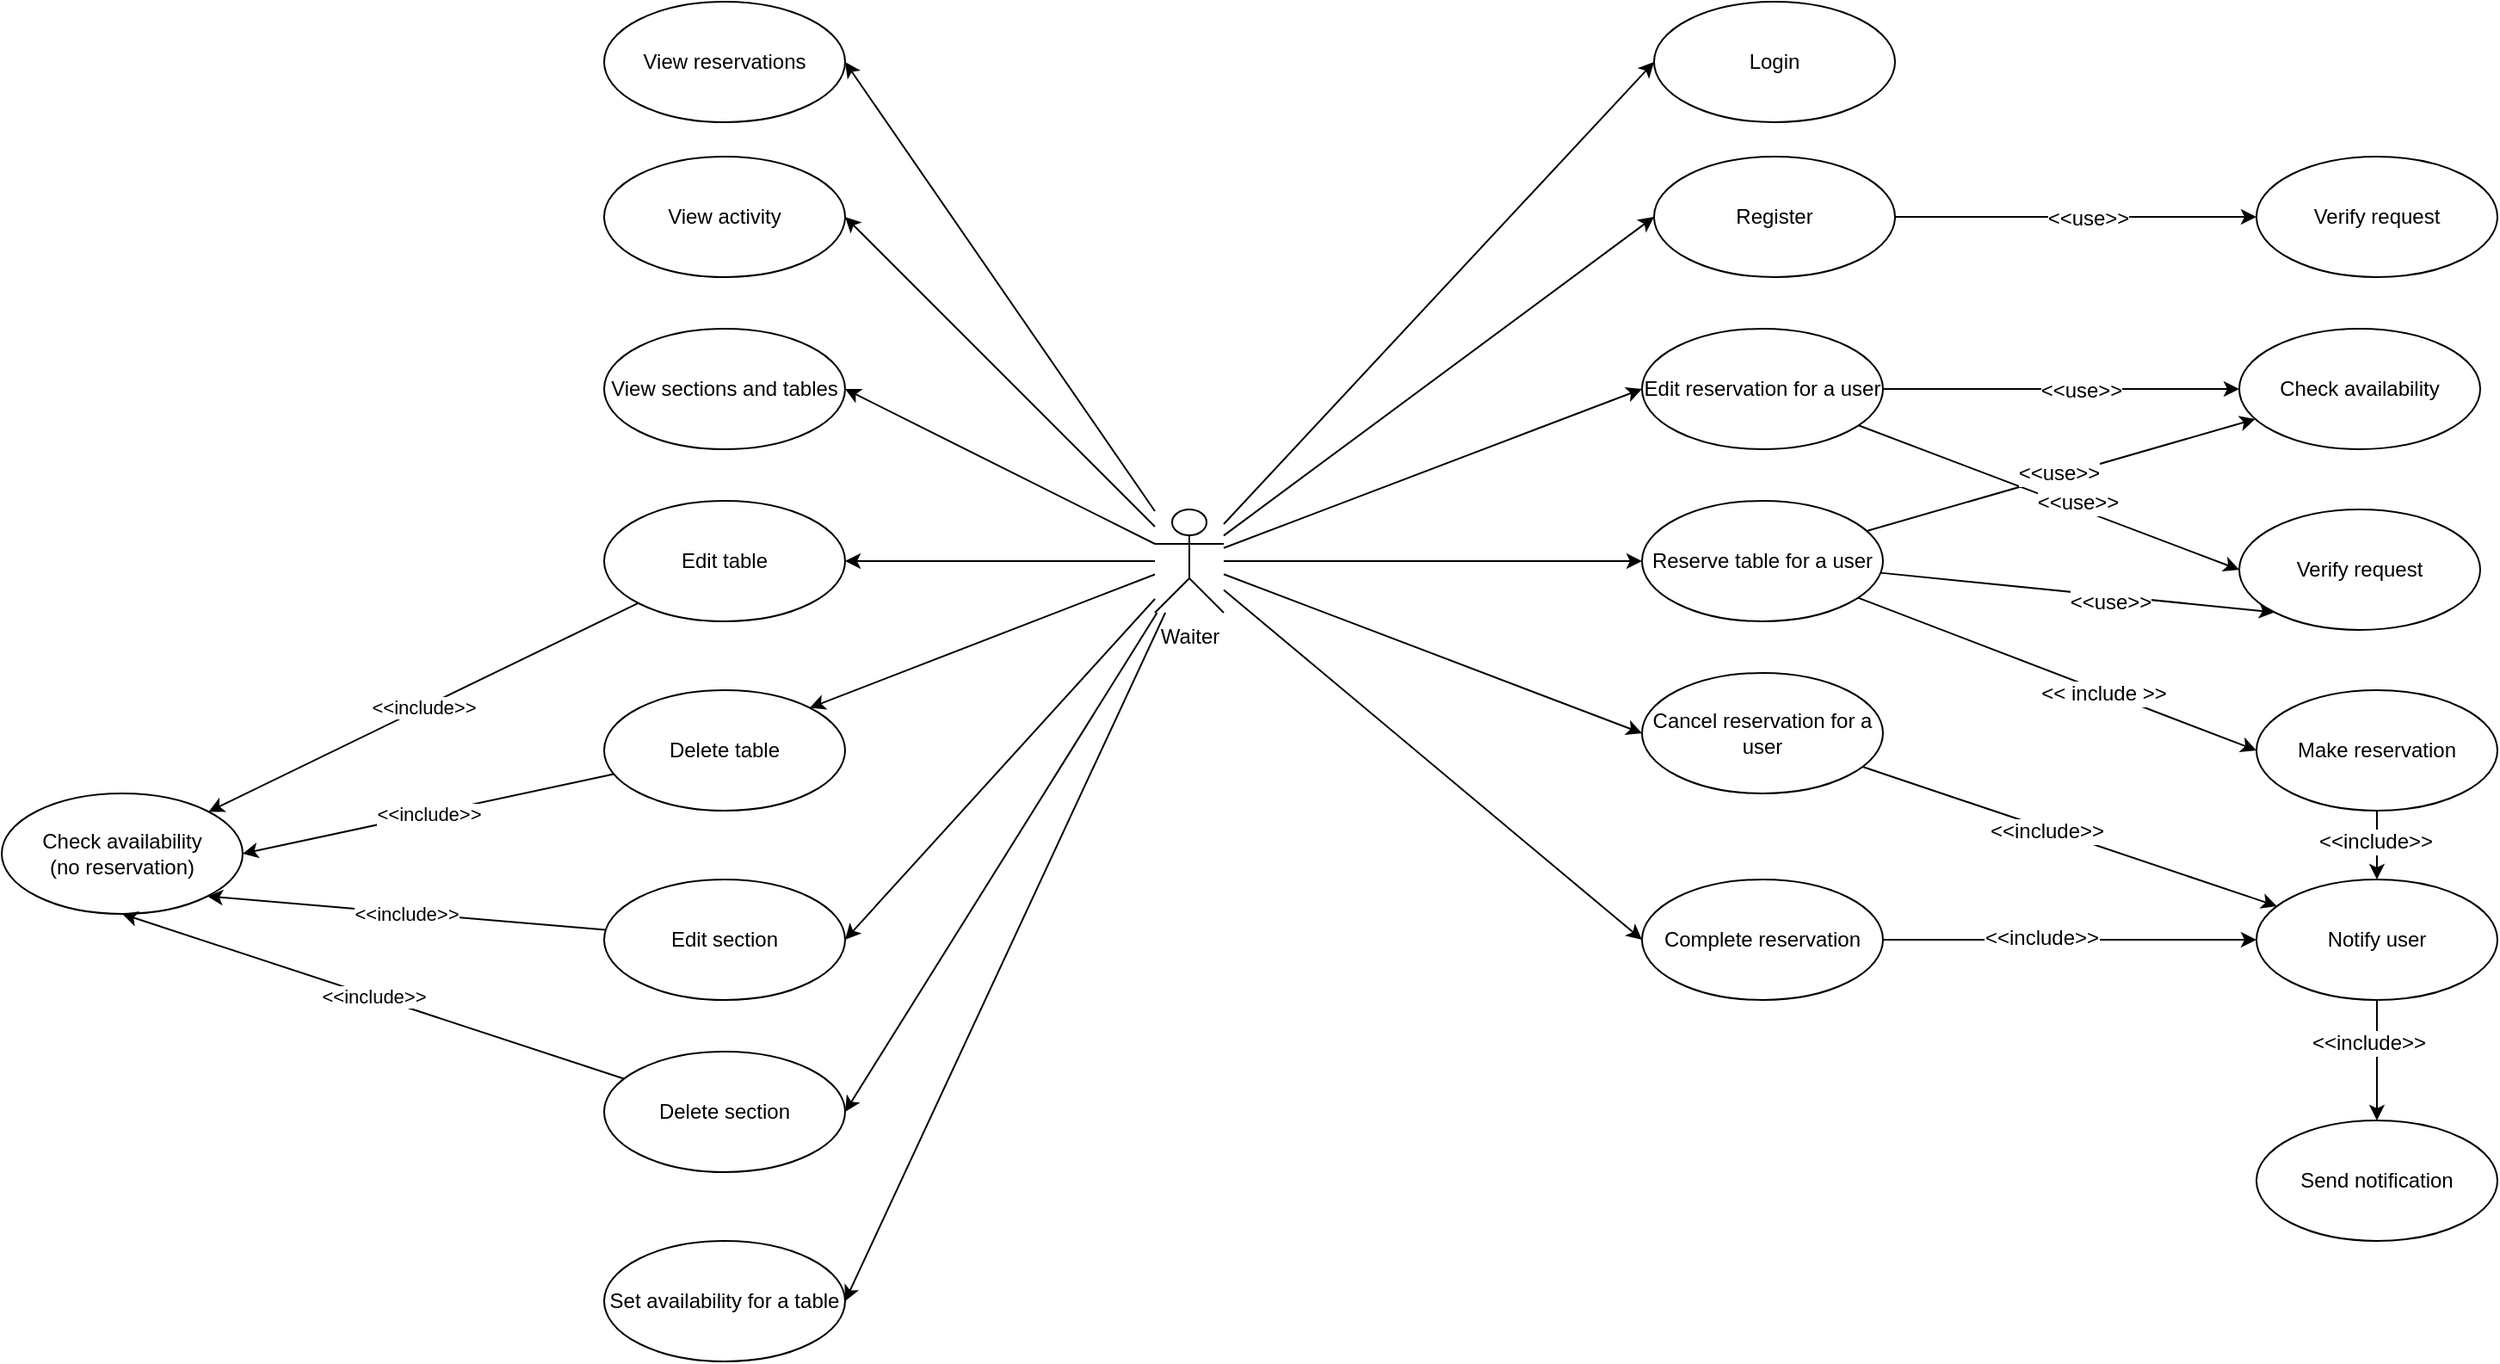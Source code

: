 <mxfile version="12.6.4" type="device"><diagram id="JzRp_RlkMGCeSG8kKCLW" name="Page-1"><mxGraphModel dx="3574" dy="1608" grid="1" gridSize="10" guides="1" tooltips="1" connect="1" arrows="1" fold="1" page="1" pageScale="1" pageWidth="827" pageHeight="1169" math="0" shadow="0"><root><mxCell id="0"/><mxCell id="1" parent="0"/><mxCell id="Fytd9oMzWkW3_6nLQNyQ-1" style="rounded=0;orthogonalLoop=1;jettySize=auto;html=1;entryX=1;entryY=0.5;entryDx=0;entryDy=0;" edge="1" parent="1" source="Fytd9oMzWkW3_6nLQNyQ-9" target="Fytd9oMzWkW3_6nLQNyQ-10"><mxGeometry relative="1" as="geometry"/></mxCell><mxCell id="Fytd9oMzWkW3_6nLQNyQ-2" style="rounded=0;orthogonalLoop=1;jettySize=auto;html=1;entryX=0;entryY=0.5;entryDx=0;entryDy=0;" edge="1" parent="1" source="Fytd9oMzWkW3_6nLQNyQ-9" target="Fytd9oMzWkW3_6nLQNyQ-15"><mxGeometry relative="1" as="geometry"/></mxCell><mxCell id="Fytd9oMzWkW3_6nLQNyQ-3" style="edgeStyle=none;rounded=0;orthogonalLoop=1;jettySize=auto;html=1;entryX=0;entryY=0.5;entryDx=0;entryDy=0;" edge="1" parent="1" source="Fytd9oMzWkW3_6nLQNyQ-9" target="Fytd9oMzWkW3_6nLQNyQ-37"><mxGeometry relative="1" as="geometry"/></mxCell><mxCell id="Fytd9oMzWkW3_6nLQNyQ-4" style="edgeStyle=none;rounded=0;orthogonalLoop=1;jettySize=auto;html=1;entryX=0;entryY=0.5;entryDx=0;entryDy=0;" edge="1" parent="1" source="Fytd9oMzWkW3_6nLQNyQ-9" target="Fytd9oMzWkW3_6nLQNyQ-34"><mxGeometry relative="1" as="geometry"/></mxCell><mxCell id="Fytd9oMzWkW3_6nLQNyQ-5" style="edgeStyle=none;rounded=0;orthogonalLoop=1;jettySize=auto;html=1;entryX=0;entryY=0.5;entryDx=0;entryDy=0;" edge="1" parent="1" source="Fytd9oMzWkW3_6nLQNyQ-9" target="Fytd9oMzWkW3_6nLQNyQ-28"><mxGeometry relative="1" as="geometry"/></mxCell><mxCell id="Fytd9oMzWkW3_6nLQNyQ-6" style="edgeStyle=none;rounded=0;orthogonalLoop=1;jettySize=auto;html=1;entryX=0;entryY=0.5;entryDx=0;entryDy=0;" edge="1" parent="1" source="Fytd9oMzWkW3_6nLQNyQ-9" target="Fytd9oMzWkW3_6nLQNyQ-20"><mxGeometry relative="1" as="geometry"/></mxCell><mxCell id="Fytd9oMzWkW3_6nLQNyQ-7" style="edgeStyle=none;rounded=0;orthogonalLoop=1;jettySize=auto;html=1;entryX=1;entryY=0.5;entryDx=0;entryDy=0;" edge="1" parent="1" source="Fytd9oMzWkW3_6nLQNyQ-9" target="Fytd9oMzWkW3_6nLQNyQ-17"><mxGeometry relative="1" as="geometry"/></mxCell><mxCell id="Fytd9oMzWkW3_6nLQNyQ-8" style="edgeStyle=none;rounded=0;orthogonalLoop=1;jettySize=auto;html=1;entryX=1;entryY=0.5;entryDx=0;entryDy=0;" edge="1" parent="1" source="Fytd9oMzWkW3_6nLQNyQ-9" target="Fytd9oMzWkW3_6nLQNyQ-44"><mxGeometry relative="1" as="geometry"><mxPoint x="-207.0" y="805" as="targetPoint"/></mxGeometry></mxCell><mxCell id="Fytd9oMzWkW3_6nLQNyQ-58" style="edgeStyle=none;rounded=0;orthogonalLoop=1;jettySize=auto;html=1;entryX=0;entryY=0.5;entryDx=0;entryDy=0;" edge="1" parent="1" source="Fytd9oMzWkW3_6nLQNyQ-9" target="Fytd9oMzWkW3_6nLQNyQ-52"><mxGeometry relative="1" as="geometry"/></mxCell><mxCell id="Fytd9oMzWkW3_6nLQNyQ-63" style="edgeStyle=none;rounded=0;orthogonalLoop=1;jettySize=auto;html=1;entryX=1;entryY=0.5;entryDx=0;entryDy=0;" edge="1" parent="1" source="Fytd9oMzWkW3_6nLQNyQ-9" target="Fytd9oMzWkW3_6nLQNyQ-45"><mxGeometry relative="1" as="geometry"/></mxCell><mxCell id="Fytd9oMzWkW3_6nLQNyQ-64" style="edgeStyle=none;rounded=0;orthogonalLoop=1;jettySize=auto;html=1;entryX=1;entryY=0;entryDx=0;entryDy=0;" edge="1" parent="1" source="Fytd9oMzWkW3_6nLQNyQ-9" target="Fytd9oMzWkW3_6nLQNyQ-47"><mxGeometry relative="1" as="geometry"/></mxCell><mxCell id="Fytd9oMzWkW3_6nLQNyQ-70" style="edgeStyle=none;rounded=0;orthogonalLoop=1;jettySize=auto;html=1;entryX=1;entryY=0.5;entryDx=0;entryDy=0;" edge="1" parent="1" source="Fytd9oMzWkW3_6nLQNyQ-9" target="Fytd9oMzWkW3_6nLQNyQ-46"><mxGeometry relative="1" as="geometry"/></mxCell><mxCell id="Fytd9oMzWkW3_6nLQNyQ-71" style="edgeStyle=none;rounded=0;orthogonalLoop=1;jettySize=auto;html=1;entryX=1;entryY=0.5;entryDx=0;entryDy=0;" edge="1" parent="1" source="Fytd9oMzWkW3_6nLQNyQ-9" target="Fytd9oMzWkW3_6nLQNyQ-51"><mxGeometry relative="1" as="geometry"/></mxCell><mxCell id="Fytd9oMzWkW3_6nLQNyQ-72" style="edgeStyle=none;rounded=0;orthogonalLoop=1;jettySize=auto;html=1;entryX=1;entryY=0.5;entryDx=0;entryDy=0;" edge="1" parent="1" source="Fytd9oMzWkW3_6nLQNyQ-9" target="Fytd9oMzWkW3_6nLQNyQ-54"><mxGeometry relative="1" as="geometry"><mxPoint x="-207" y="1355" as="targetPoint"/></mxGeometry></mxCell><mxCell id="Fytd9oMzWkW3_6nLQNyQ-9" value="Waiter" style="shape=umlActor;html=1;verticalLabelPosition=bottom;verticalAlign=top;align=center;" vertex="1" parent="1"><mxGeometry x="-490" y="355" width="40" height="60" as="geometry"/></mxCell><mxCell id="Fytd9oMzWkW3_6nLQNyQ-10" value="View sections and tables" style="ellipse;whiteSpace=wrap;html=1;" vertex="1" parent="1"><mxGeometry x="-810" y="250" width="140" height="70" as="geometry"/></mxCell><mxCell id="Fytd9oMzWkW3_6nLQNyQ-11" style="rounded=0;orthogonalLoop=1;jettySize=auto;html=1;entryX=0;entryY=1;entryDx=0;entryDy=0;" edge="1" parent="1" source="Fytd9oMzWkW3_6nLQNyQ-15" target="Fytd9oMzWkW3_6nLQNyQ-33"><mxGeometry relative="1" as="geometry"/></mxCell><mxCell id="Fytd9oMzWkW3_6nLQNyQ-12" value="&amp;lt;&amp;lt;use&amp;gt;&amp;gt;" style="text;html=1;align=center;verticalAlign=middle;resizable=0;points=[];labelBackgroundColor=#ffffff;" vertex="1" connectable="0" parent="Fytd9oMzWkW3_6nLQNyQ-11"><mxGeometry x="0.164" y="-4" relative="1" as="geometry"><mxPoint as="offset"/></mxGeometry></mxCell><mxCell id="Fytd9oMzWkW3_6nLQNyQ-13" style="rounded=0;orthogonalLoop=1;jettySize=auto;html=1;entryX=0;entryY=0.5;entryDx=0;entryDy=0;" edge="1" parent="1" source="Fytd9oMzWkW3_6nLQNyQ-15" target="Fytd9oMzWkW3_6nLQNyQ-41"><mxGeometry relative="1" as="geometry"/></mxCell><mxCell id="Fytd9oMzWkW3_6nLQNyQ-14" value="&amp;lt;&amp;lt; include &amp;gt;&amp;gt;" style="text;html=1;align=center;verticalAlign=middle;resizable=0;points=[];labelBackgroundColor=#ffffff;" vertex="1" connectable="0" parent="Fytd9oMzWkW3_6nLQNyQ-13"><mxGeometry x="0.229" y="-1" relative="1" as="geometry"><mxPoint as="offset"/></mxGeometry></mxCell><mxCell id="Fytd9oMzWkW3_6nLQNyQ-15" value="Reserve table for a user" style="ellipse;whiteSpace=wrap;html=1;" vertex="1" parent="1"><mxGeometry x="-207" y="350" width="140" height="70" as="geometry"/></mxCell><mxCell id="Fytd9oMzWkW3_6nLQNyQ-16" value="Check availability" style="ellipse;whiteSpace=wrap;html=1;" vertex="1" parent="1"><mxGeometry x="140" y="250" width="140" height="70" as="geometry"/></mxCell><mxCell id="Fytd9oMzWkW3_6nLQNyQ-17" value="View reservations" style="ellipse;whiteSpace=wrap;html=1;" vertex="1" parent="1"><mxGeometry x="-810" y="60" width="140" height="70" as="geometry"/></mxCell><mxCell id="Fytd9oMzWkW3_6nLQNyQ-18" value="" style="edgeStyle=none;rounded=0;orthogonalLoop=1;jettySize=auto;html=1;" edge="1" parent="1" source="Fytd9oMzWkW3_6nLQNyQ-41" target="Fytd9oMzWkW3_6nLQNyQ-23"><mxGeometry relative="1" as="geometry"/></mxCell><mxCell id="Fytd9oMzWkW3_6nLQNyQ-19" value="&amp;lt;&amp;lt;include&amp;gt;&amp;gt;" style="text;html=1;align=center;verticalAlign=middle;resizable=0;points=[];labelBackgroundColor=#ffffff;" vertex="1" connectable="0" parent="Fytd9oMzWkW3_6nLQNyQ-18"><mxGeometry x="-0.116" y="-2" relative="1" as="geometry"><mxPoint x="1" as="offset"/></mxGeometry></mxCell><mxCell id="Fytd9oMzWkW3_6nLQNyQ-20" value="Cancel reservation for a user" style="ellipse;whiteSpace=wrap;html=1;" vertex="1" parent="1"><mxGeometry x="-207" y="450" width="140" height="70" as="geometry"/></mxCell><mxCell id="Fytd9oMzWkW3_6nLQNyQ-21" style="edgeStyle=none;rounded=0;orthogonalLoop=1;jettySize=auto;html=1;" edge="1" parent="1" source="Fytd9oMzWkW3_6nLQNyQ-23" target="Fytd9oMzWkW3_6nLQNyQ-39"><mxGeometry relative="1" as="geometry"><Array as="points"/></mxGeometry></mxCell><mxCell id="Fytd9oMzWkW3_6nLQNyQ-22" value="&amp;lt;&amp;lt;include&amp;gt;&amp;gt;" style="text;html=1;align=center;verticalAlign=middle;resizable=0;points=[];labelBackgroundColor=#ffffff;" vertex="1" connectable="0" parent="Fytd9oMzWkW3_6nLQNyQ-21"><mxGeometry x="-0.142" y="-2" relative="1" as="geometry"><mxPoint x="-3.6" y="-5.53" as="offset"/></mxGeometry></mxCell><mxCell id="Fytd9oMzWkW3_6nLQNyQ-23" value="Notify user" style="ellipse;whiteSpace=wrap;html=1;" vertex="1" parent="1"><mxGeometry x="150" y="570" width="140" height="70" as="geometry"/></mxCell><mxCell id="Fytd9oMzWkW3_6nLQNyQ-24" style="edgeStyle=none;rounded=0;orthogonalLoop=1;jettySize=auto;html=1;entryX=0;entryY=0.5;entryDx=0;entryDy=0;" edge="1" parent="1" source="Fytd9oMzWkW3_6nLQNyQ-28" target="Fytd9oMzWkW3_6nLQNyQ-33"><mxGeometry relative="1" as="geometry"/></mxCell><mxCell id="Fytd9oMzWkW3_6nLQNyQ-25" value="&amp;lt;&amp;lt;use&amp;gt;&amp;gt;" style="text;html=1;align=center;verticalAlign=middle;resizable=0;points=[];labelBackgroundColor=#ffffff;" vertex="1" connectable="0" parent="Fytd9oMzWkW3_6nLQNyQ-24"><mxGeometry x="0.135" y="3" relative="1" as="geometry"><mxPoint as="offset"/></mxGeometry></mxCell><mxCell id="Fytd9oMzWkW3_6nLQNyQ-26" style="edgeStyle=none;rounded=0;orthogonalLoop=1;jettySize=auto;html=1;entryX=0;entryY=0.5;entryDx=0;entryDy=0;" edge="1" parent="1" source="Fytd9oMzWkW3_6nLQNyQ-28" target="Fytd9oMzWkW3_6nLQNyQ-16"><mxGeometry relative="1" as="geometry"/></mxCell><mxCell id="Fytd9oMzWkW3_6nLQNyQ-27" value="&amp;lt;&amp;lt;use&amp;gt;&amp;gt;" style="text;html=1;align=center;verticalAlign=middle;resizable=0;points=[];labelBackgroundColor=#ffffff;" vertex="1" connectable="0" parent="Fytd9oMzWkW3_6nLQNyQ-26"><mxGeometry x="0.109" y="-1" relative="1" as="geometry"><mxPoint as="offset"/></mxGeometry></mxCell><mxCell id="Fytd9oMzWkW3_6nLQNyQ-28" value="Edit reservation for a user" style="ellipse;whiteSpace=wrap;html=1;" vertex="1" parent="1"><mxGeometry x="-207" y="250" width="140" height="70" as="geometry"/></mxCell><mxCell id="Fytd9oMzWkW3_6nLQNyQ-30" value="" style="group" vertex="1" connectable="0" parent="1"><mxGeometry x="-37" y="440" width="60" height="30" as="geometry"/></mxCell><mxCell id="Fytd9oMzWkW3_6nLQNyQ-31" style="rounded=0;orthogonalLoop=1;jettySize=auto;html=1;" edge="1" parent="Fytd9oMzWkW3_6nLQNyQ-30" source="Fytd9oMzWkW3_6nLQNyQ-15" target="Fytd9oMzWkW3_6nLQNyQ-16"><mxGeometry relative="1" as="geometry"/></mxCell><mxCell id="Fytd9oMzWkW3_6nLQNyQ-32" value="&amp;lt;&amp;lt;use&amp;gt;&amp;gt;" style="text;html=1;align=center;verticalAlign=middle;resizable=0;points=[];labelBackgroundColor=#ffffff;" vertex="1" connectable="0" parent="Fytd9oMzWkW3_6nLQNyQ-31"><mxGeometry x="-0.01" y="2" relative="1" as="geometry"><mxPoint as="offset"/></mxGeometry></mxCell><mxCell id="Fytd9oMzWkW3_6nLQNyQ-33" value="Verify request" style="ellipse;whiteSpace=wrap;html=1;" vertex="1" parent="1"><mxGeometry x="140" y="355" width="140" height="70" as="geometry"/></mxCell><mxCell id="Fytd9oMzWkW3_6nLQNyQ-34" value="Login" style="ellipse;whiteSpace=wrap;html=1;" vertex="1" parent="1"><mxGeometry x="-200" y="60" width="140" height="70" as="geometry"/></mxCell><mxCell id="Fytd9oMzWkW3_6nLQNyQ-35" value="" style="edgeStyle=none;rounded=0;orthogonalLoop=1;jettySize=auto;html=1;" edge="1" parent="1" source="Fytd9oMzWkW3_6nLQNyQ-37" target="Fytd9oMzWkW3_6nLQNyQ-38"><mxGeometry relative="1" as="geometry"/></mxCell><mxCell id="Fytd9oMzWkW3_6nLQNyQ-36" value="&amp;lt;&amp;lt;use&amp;gt;&amp;gt;" style="text;html=1;align=center;verticalAlign=middle;resizable=0;points=[];labelBackgroundColor=#ffffff;" vertex="1" connectable="0" parent="Fytd9oMzWkW3_6nLQNyQ-35"><mxGeometry x="0.063" y="-1" relative="1" as="geometry"><mxPoint as="offset"/></mxGeometry></mxCell><mxCell id="Fytd9oMzWkW3_6nLQNyQ-37" value="Register" style="ellipse;whiteSpace=wrap;html=1;" vertex="1" parent="1"><mxGeometry x="-200" y="150" width="140" height="70" as="geometry"/></mxCell><mxCell id="Fytd9oMzWkW3_6nLQNyQ-38" value="Verify request" style="ellipse;whiteSpace=wrap;html=1;" vertex="1" parent="1"><mxGeometry x="150" y="150" width="140" height="70" as="geometry"/></mxCell><mxCell id="Fytd9oMzWkW3_6nLQNyQ-39" value="Send notification" style="ellipse;whiteSpace=wrap;html=1;" vertex="1" parent="1"><mxGeometry x="150" y="710" width="140" height="70" as="geometry"/></mxCell><mxCell id="Fytd9oMzWkW3_6nLQNyQ-40" style="edgeStyle=none;rounded=0;orthogonalLoop=1;jettySize=auto;html=1;exitX=0.5;exitY=1;exitDx=0;exitDy=0;" edge="1" parent="1" source="Fytd9oMzWkW3_6nLQNyQ-33" target="Fytd9oMzWkW3_6nLQNyQ-33"><mxGeometry relative="1" as="geometry"/></mxCell><mxCell id="Fytd9oMzWkW3_6nLQNyQ-41" value="Make reservation" style="ellipse;whiteSpace=wrap;html=1;" vertex="1" parent="1"><mxGeometry x="150" y="460" width="140" height="70" as="geometry"/></mxCell><mxCell id="Fytd9oMzWkW3_6nLQNyQ-42" value="" style="edgeStyle=none;rounded=0;orthogonalLoop=1;jettySize=auto;html=1;" edge="1" parent="1" source="Fytd9oMzWkW3_6nLQNyQ-20" target="Fytd9oMzWkW3_6nLQNyQ-23"><mxGeometry relative="1" as="geometry"><mxPoint x="-67.032" y="653.949" as="sourcePoint"/><mxPoint x="340.035" y="646.599" as="targetPoint"/></mxGeometry></mxCell><mxCell id="Fytd9oMzWkW3_6nLQNyQ-43" value="&amp;lt;&amp;lt;include&amp;gt;&amp;gt;" style="text;html=1;align=center;verticalAlign=middle;resizable=0;points=[];labelBackgroundColor=#ffffff;" vertex="1" connectable="0" parent="Fytd9oMzWkW3_6nLQNyQ-42"><mxGeometry x="-0.116" y="-2" relative="1" as="geometry"><mxPoint x="1" as="offset"/></mxGeometry></mxCell><mxCell id="Fytd9oMzWkW3_6nLQNyQ-44" value="View activity" style="ellipse;whiteSpace=wrap;html=1;" vertex="1" parent="1"><mxGeometry x="-810" y="150" width="140" height="70" as="geometry"/></mxCell><object label="&amp;lt;&amp;lt;include&amp;gt;&amp;gt;" placeholders="1" id="Fytd9oMzWkW3_6nLQNyQ-61"><mxCell style="edgeStyle=none;rounded=0;orthogonalLoop=1;jettySize=auto;html=1;" edge="1" parent="1" source="Fytd9oMzWkW3_6nLQNyQ-45" target="Fytd9oMzWkW3_6nLQNyQ-60"><mxGeometry relative="1" as="geometry"/></mxCell></object><mxCell id="Fytd9oMzWkW3_6nLQNyQ-45" value="Edit table" style="ellipse;whiteSpace=wrap;html=1;" vertex="1" parent="1"><mxGeometry x="-810" y="350" width="140" height="70" as="geometry"/></mxCell><mxCell id="Fytd9oMzWkW3_6nLQNyQ-60" value="Check availability&lt;br&gt;(no reservation)" style="ellipse;whiteSpace=wrap;html=1;" vertex="1" parent="1"><mxGeometry x="-1160" y="520" width="140" height="70" as="geometry"/></mxCell><mxCell id="Fytd9oMzWkW3_6nLQNyQ-65" value="&amp;lt;&amp;lt;include&amp;gt;&amp;gt;" style="edgeStyle=none;rounded=0;orthogonalLoop=1;jettySize=auto;html=1;entryX=1;entryY=1;entryDx=0;entryDy=0;" edge="1" parent="1" source="Fytd9oMzWkW3_6nLQNyQ-46" target="Fytd9oMzWkW3_6nLQNyQ-60"><mxGeometry relative="1" as="geometry"/></mxCell><mxCell id="Fytd9oMzWkW3_6nLQNyQ-46" value="Edit section" style="ellipse;whiteSpace=wrap;html=1;" vertex="1" parent="1"><mxGeometry x="-810" y="570" width="140" height="70" as="geometry"/></mxCell><mxCell id="Fytd9oMzWkW3_6nLQNyQ-62" value="&amp;lt;&amp;lt;include&amp;gt;&amp;gt;" style="edgeStyle=none;rounded=0;orthogonalLoop=1;jettySize=auto;html=1;entryX=1;entryY=0.5;entryDx=0;entryDy=0;" edge="1" parent="1" source="Fytd9oMzWkW3_6nLQNyQ-47" target="Fytd9oMzWkW3_6nLQNyQ-60"><mxGeometry relative="1" as="geometry"/></mxCell><mxCell id="Fytd9oMzWkW3_6nLQNyQ-47" value="Delete table" style="ellipse;whiteSpace=wrap;html=1;" vertex="1" parent="1"><mxGeometry x="-810" y="460" width="140" height="70" as="geometry"/></mxCell><mxCell id="Fytd9oMzWkW3_6nLQNyQ-66" value="&amp;lt;&amp;lt;include&amp;gt;&amp;gt;" style="edgeStyle=none;rounded=0;orthogonalLoop=1;jettySize=auto;html=1;entryX=0.5;entryY=1;entryDx=0;entryDy=0;" edge="1" parent="1" source="Fytd9oMzWkW3_6nLQNyQ-51" target="Fytd9oMzWkW3_6nLQNyQ-60"><mxGeometry relative="1" as="geometry"/></mxCell><mxCell id="Fytd9oMzWkW3_6nLQNyQ-51" value="Delete section" style="ellipse;whiteSpace=wrap;html=1;" vertex="1" parent="1"><mxGeometry x="-810" y="670" width="140" height="70" as="geometry"/></mxCell><mxCell id="Fytd9oMzWkW3_6nLQNyQ-56" style="rounded=0;orthogonalLoop=1;jettySize=auto;html=1;entryX=0;entryY=0.5;entryDx=0;entryDy=0;" edge="1" parent="1" source="Fytd9oMzWkW3_6nLQNyQ-52" target="Fytd9oMzWkW3_6nLQNyQ-23"><mxGeometry relative="1" as="geometry"/></mxCell><mxCell id="Fytd9oMzWkW3_6nLQNyQ-57" value="&amp;lt;&amp;lt;include&amp;gt;&amp;gt;" style="text;html=1;align=center;verticalAlign=middle;resizable=0;points=[];labelBackgroundColor=#ffffff;" vertex="1" connectable="0" parent="Fytd9oMzWkW3_6nLQNyQ-56"><mxGeometry x="-0.151" y="1" relative="1" as="geometry"><mxPoint as="offset"/></mxGeometry></mxCell><mxCell id="Fytd9oMzWkW3_6nLQNyQ-52" value="Complete reservation" style="ellipse;whiteSpace=wrap;html=1;" vertex="1" parent="1"><mxGeometry x="-207" y="570" width="140" height="70" as="geometry"/></mxCell><mxCell id="Fytd9oMzWkW3_6nLQNyQ-54" value="Set availability for a table" style="ellipse;whiteSpace=wrap;html=1;" vertex="1" parent="1"><mxGeometry x="-810" y="780" width="140" height="70" as="geometry"/></mxCell></root></mxGraphModel></diagram></mxfile>